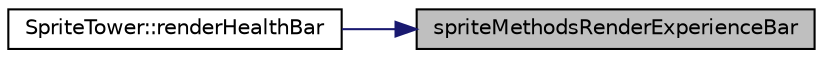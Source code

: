 digraph "spriteMethodsRenderExperienceBar"
{
 // LATEX_PDF_SIZE
  edge [fontname="Helvetica",fontsize="10",labelfontname="Helvetica",labelfontsize="10"];
  node [fontname="Helvetica",fontsize="10",shape=record];
  rankdir="RL";
  Node1 [label="spriteMethodsRenderExperienceBar",height=0.2,width=0.4,color="black", fillcolor="grey75", style="filled", fontcolor="black",tooltip=" "];
  Node1 -> Node2 [dir="back",color="midnightblue",fontsize="10",style="solid",fontname="Helvetica"];
  Node2 [label="SpriteTower::renderHealthBar",height=0.2,width=0.4,color="black", fillcolor="white", style="filled",URL="$class_sprite_tower.html#aeda57e9e4d6bb4a0690c78873eabdcf4",tooltip=" "];
}
